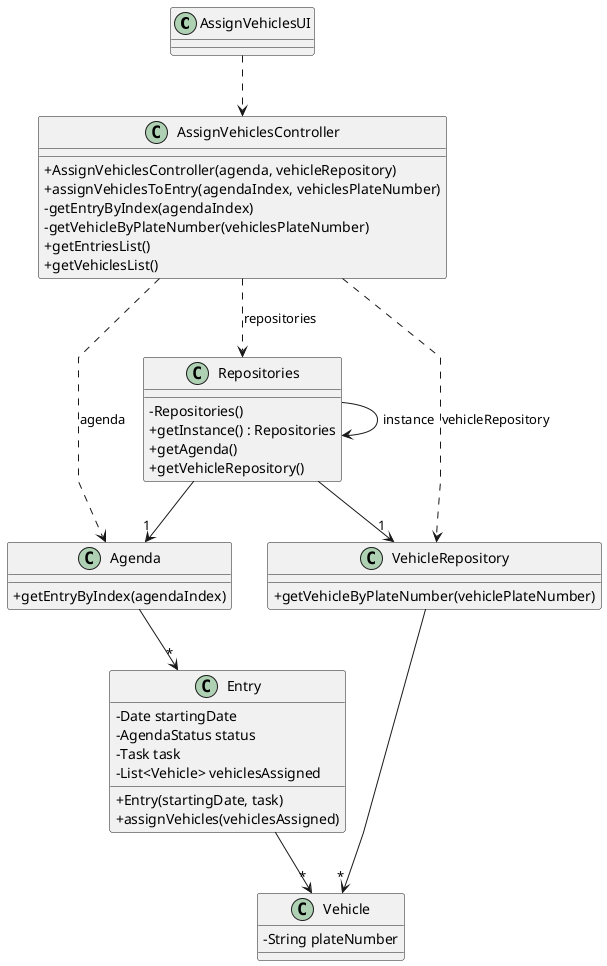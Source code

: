 @startuml
'skinparam monochrome true
skinparam packageStyle rectangle
skinparam shadowing false
skinparam linetype polyline
'skinparam linetype orto

skinparam classAttributeIconSize 0

'left to right direction

class AssignVehiclesUI {
}

class AssignVehiclesController {
    +AssignVehiclesController(agenda, vehicleRepository)
    +assignVehiclesToEntry(agendaIndex, vehiclesPlateNumber)
    -getEntryByIndex(agendaIndex)
    -getVehicleByPlateNumber(vehiclesPlateNumber)
    +getEntriesList()
    +getVehiclesList()
}

class Agenda {
    +getEntryByIndex(agendaIndex)
}

class Entry {
    -Date startingDate
    -AgendaStatus status
    -Task task
    -List<Vehicle> vehiclesAssigned
    +Entry(startingDate, task)
    +assignVehicles(vehiclesAssigned)
}

class VehicleRepository {
    +getVehicleByPlateNumber(vehiclePlateNumber)
}

class Vehicle {
    -String plateNumber
}

class Repositories {
    - Repositories()
    + getInstance() : Repositories
    + getAgenda()
    + getVehicleRepository()
}

AssignVehiclesUI ..> AssignVehiclesController
AssignVehiclesController ..> Repositories: repositories
AssignVehiclesController ..> Agenda: agenda
AssignVehiclesController ..> VehicleRepository: vehicleRepository
Repositories --> Repositories: instance
Repositories --> "1" Agenda
Repositories --> "1" VehicleRepository
Agenda --> "*" Entry
VehicleRepository --> "*" Vehicle
Entry --> "*" Vehicle

@enduml